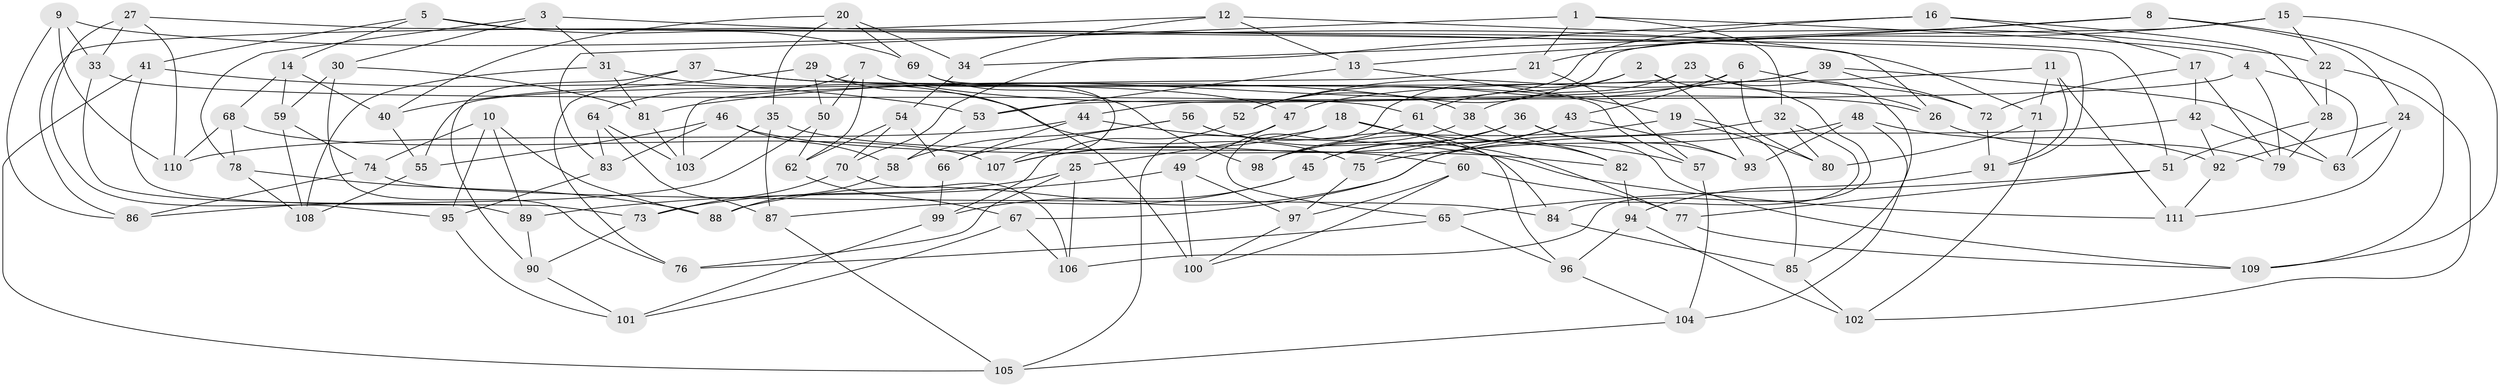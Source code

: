 // coarse degree distribution, {6: 0.3392857142857143, 4: 0.26785714285714285, 8: 0.03571428571428571, 5: 0.23214285714285715, 7: 0.08928571428571429, 3: 0.03571428571428571}
// Generated by graph-tools (version 1.1) at 2025/38/03/04/25 23:38:12]
// undirected, 111 vertices, 222 edges
graph export_dot {
  node [color=gray90,style=filled];
  1;
  2;
  3;
  4;
  5;
  6;
  7;
  8;
  9;
  10;
  11;
  12;
  13;
  14;
  15;
  16;
  17;
  18;
  19;
  20;
  21;
  22;
  23;
  24;
  25;
  26;
  27;
  28;
  29;
  30;
  31;
  32;
  33;
  34;
  35;
  36;
  37;
  38;
  39;
  40;
  41;
  42;
  43;
  44;
  45;
  46;
  47;
  48;
  49;
  50;
  51;
  52;
  53;
  54;
  55;
  56;
  57;
  58;
  59;
  60;
  61;
  62;
  63;
  64;
  65;
  66;
  67;
  68;
  69;
  70;
  71;
  72;
  73;
  74;
  75;
  76;
  77;
  78;
  79;
  80;
  81;
  82;
  83;
  84;
  85;
  86;
  87;
  88;
  89;
  90;
  91;
  92;
  93;
  94;
  95;
  96;
  97;
  98;
  99;
  100;
  101;
  102;
  103;
  104;
  105;
  106;
  107;
  108;
  109;
  110;
  111;
  1 -- 83;
  1 -- 4;
  1 -- 21;
  1 -- 32;
  2 -- 93;
  2 -- 61;
  2 -- 106;
  2 -- 65;
  3 -- 78;
  3 -- 30;
  3 -- 31;
  3 -- 26;
  4 -- 53;
  4 -- 79;
  4 -- 63;
  5 -- 69;
  5 -- 51;
  5 -- 41;
  5 -- 14;
  6 -- 52;
  6 -- 43;
  6 -- 72;
  6 -- 80;
  7 -- 64;
  7 -- 26;
  7 -- 62;
  7 -- 50;
  8 -- 13;
  8 -- 24;
  8 -- 34;
  8 -- 109;
  9 -- 33;
  9 -- 110;
  9 -- 71;
  9 -- 86;
  10 -- 74;
  10 -- 89;
  10 -- 95;
  10 -- 88;
  11 -- 71;
  11 -- 47;
  11 -- 111;
  11 -- 91;
  12 -- 34;
  12 -- 22;
  12 -- 86;
  12 -- 13;
  13 -- 53;
  13 -- 19;
  14 -- 40;
  14 -- 68;
  14 -- 59;
  15 -- 22;
  15 -- 52;
  15 -- 21;
  15 -- 109;
  16 -- 44;
  16 -- 17;
  16 -- 28;
  16 -- 70;
  17 -- 42;
  17 -- 79;
  17 -- 72;
  18 -- 107;
  18 -- 96;
  18 -- 57;
  18 -- 25;
  19 -- 98;
  19 -- 80;
  19 -- 85;
  20 -- 69;
  20 -- 40;
  20 -- 34;
  20 -- 35;
  21 -- 57;
  21 -- 103;
  22 -- 102;
  22 -- 28;
  23 -- 38;
  23 -- 26;
  23 -- 55;
  23 -- 85;
  24 -- 111;
  24 -- 92;
  24 -- 63;
  25 -- 76;
  25 -- 73;
  25 -- 106;
  26 -- 79;
  27 -- 33;
  27 -- 110;
  27 -- 91;
  27 -- 95;
  28 -- 79;
  28 -- 51;
  29 -- 40;
  29 -- 57;
  29 -- 100;
  29 -- 50;
  30 -- 59;
  30 -- 76;
  30 -- 81;
  31 -- 108;
  31 -- 75;
  31 -- 81;
  32 -- 80;
  32 -- 84;
  32 -- 67;
  33 -- 61;
  33 -- 89;
  34 -- 54;
  35 -- 103;
  35 -- 60;
  35 -- 87;
  36 -- 93;
  36 -- 107;
  36 -- 109;
  36 -- 45;
  37 -- 47;
  37 -- 76;
  37 -- 90;
  37 -- 38;
  38 -- 82;
  38 -- 98;
  39 -- 72;
  39 -- 52;
  39 -- 63;
  39 -- 81;
  40 -- 55;
  41 -- 105;
  41 -- 53;
  41 -- 73;
  42 -- 88;
  42 -- 63;
  42 -- 92;
  43 -- 93;
  43 -- 75;
  43 -- 45;
  44 -- 111;
  44 -- 110;
  44 -- 66;
  45 -- 87;
  45 -- 99;
  46 -- 82;
  46 -- 55;
  46 -- 58;
  46 -- 83;
  47 -- 49;
  47 -- 105;
  48 -- 75;
  48 -- 104;
  48 -- 92;
  48 -- 93;
  49 -- 97;
  49 -- 100;
  49 -- 89;
  50 -- 86;
  50 -- 62;
  51 -- 77;
  51 -- 65;
  52 -- 99;
  53 -- 58;
  54 -- 62;
  54 -- 66;
  54 -- 70;
  55 -- 108;
  56 -- 66;
  56 -- 58;
  56 -- 84;
  56 -- 77;
  57 -- 104;
  58 -- 88;
  59 -- 108;
  59 -- 74;
  60 -- 97;
  60 -- 100;
  60 -- 77;
  61 -- 98;
  61 -- 82;
  62 -- 67;
  64 -- 103;
  64 -- 87;
  64 -- 83;
  65 -- 76;
  65 -- 96;
  66 -- 99;
  67 -- 106;
  67 -- 101;
  68 -- 78;
  68 -- 107;
  68 -- 110;
  69 -- 98;
  69 -- 107;
  70 -- 106;
  70 -- 73;
  71 -- 102;
  71 -- 80;
  72 -- 91;
  73 -- 90;
  74 -- 86;
  74 -- 84;
  75 -- 97;
  77 -- 109;
  78 -- 88;
  78 -- 108;
  81 -- 103;
  82 -- 94;
  83 -- 95;
  84 -- 85;
  85 -- 102;
  87 -- 105;
  89 -- 90;
  90 -- 101;
  91 -- 94;
  92 -- 111;
  94 -- 102;
  94 -- 96;
  95 -- 101;
  96 -- 104;
  97 -- 100;
  99 -- 101;
  104 -- 105;
}
